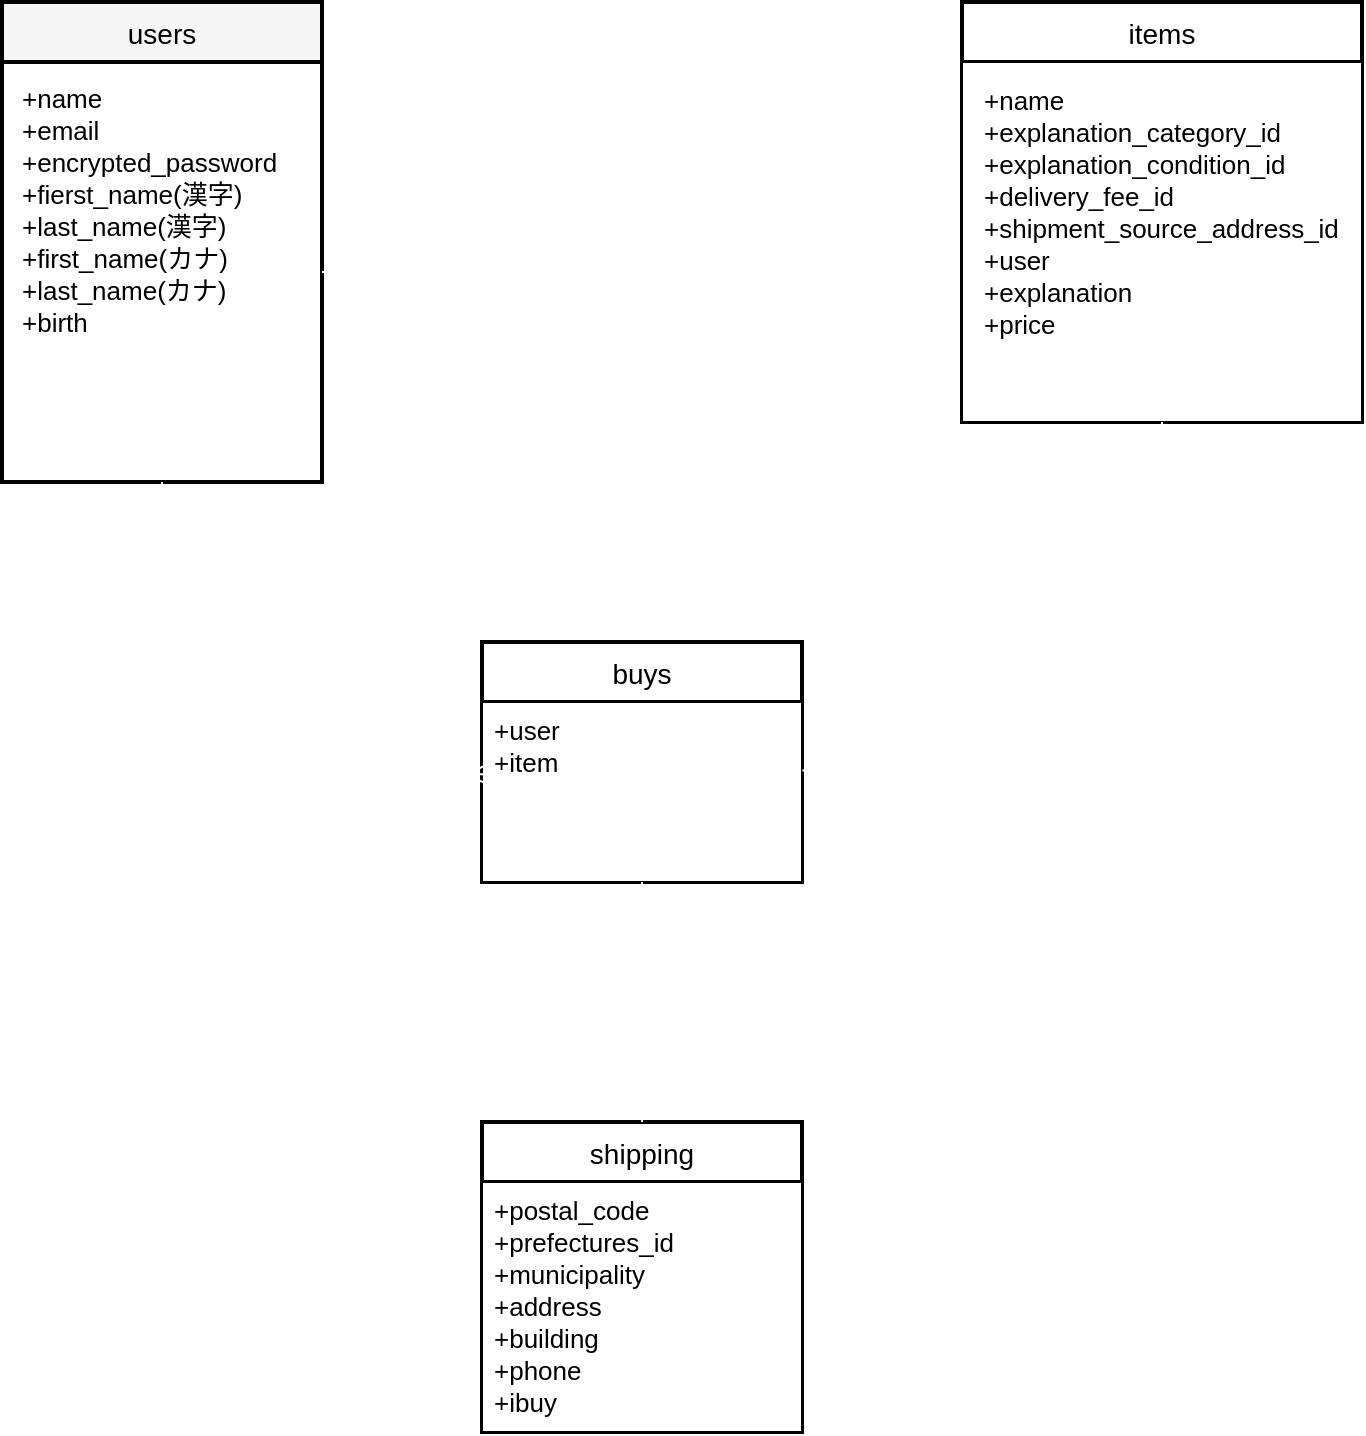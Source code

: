 <mxfile version="13.10.0" type="embed">
    <diagram id="xsvw2nyP2Vh0EumqrQx0" name="ページ1">
        <mxGraphModel dx="922" dy="674" grid="1" gridSize="10" guides="1" tooltips="1" connect="1" arrows="1" fold="1" page="1" pageScale="1" pageWidth="827" pageHeight="1169" math="0" shadow="0">
            <root>
                <mxCell id="0"/>
                <mxCell id="1" parent="0"/>
                <mxCell id="34" value="users" style="swimlane;childLayout=stackLayout;horizontal=1;startSize=30;horizontalStack=0;rounded=0;fontSize=14;fontStyle=0;strokeWidth=2;resizeParent=0;resizeLast=1;shadow=0;dashed=0;align=center;fillColor=#f5f5f5;swimlaneFillColor=#ffffff;fontColor=#000000;strokeColor=#000000;" parent="1" vertex="1">
                    <mxGeometry x="40" y="40" width="160" height="240" as="geometry"/>
                </mxCell>
                <mxCell id="35" value="+name&#10;+email&#10;+encrypted_password&#10;+fierst_name(漢字)&#10;+last_name(漢字)&#10;+first_name(カナ)&#10;+last_name(カナ)&#10;+birth&#10;" style="align=left;strokeColor=none;fillColor=none;spacingLeft=4;fontSize=13;verticalAlign=top;resizable=0;rotatable=0;part=1;spacing=6;fontColor=#000000;labelBorderColor=none;" parent="34" vertex="1">
                    <mxGeometry y="30" width="160" height="210" as="geometry"/>
                </mxCell>
                <mxCell id="36" value="items" style="swimlane;childLayout=stackLayout;horizontal=1;startSize=30;horizontalStack=0;rounded=0;fontSize=14;fontStyle=0;strokeWidth=2;resizeParent=0;resizeLast=1;shadow=0;dashed=0;align=center;fontColor=#000000;labelBackgroundColor=none;fillColor=#FFFFFF;swimlaneFillColor=#FFFFFF;strokeColor=#000000;" parent="1" vertex="1">
                    <mxGeometry x="520" y="40" width="200" height="210" as="geometry"/>
                </mxCell>
                <mxCell id="37" value="+name&#10;+explanation_category_id&#10;+explanation_condition_id&#10;+delivery_fee_id&#10;+shipment_source_address_id&#10;+user&#10;+explanation&#10;+price" style="align=left;spacingLeft=4;fontSize=13;verticalAlign=top;resizable=0;rotatable=0;part=1;spacing=7;fontColor=#000000;fillColor=#FFFFFF;" parent="36" vertex="1">
                    <mxGeometry y="30" width="200" height="180" as="geometry"/>
                </mxCell>
                <mxCell id="38" style="edgeStyle=orthogonalEdgeStyle;rounded=0;orthogonalLoop=1;jettySize=auto;html=1;exitX=1;exitY=0.5;exitDx=0;exitDy=0;startArrow=ERone;startFill=0;startSize=6;endArrow=ERmany;endFill=0;strokeColor=#FFFFFF;" parent="1" source="35" edge="1">
                    <mxGeometry relative="1" as="geometry">
                        <mxPoint x="516" y="175" as="targetPoint"/>
                    </mxGeometry>
                </mxCell>
                <mxCell id="39" value="buys" style="swimlane;childLayout=stackLayout;horizontal=1;startSize=30;horizontalStack=0;rounded=0;fontSize=14;fontStyle=0;strokeWidth=2;resizeParent=0;resizeLast=1;shadow=0;dashed=0;align=center;fillColor=#FFFFFF;fontColor=#000000;strokeColor=#000000;swimlaneFillColor=#ffffff;" parent="1" vertex="1">
                    <mxGeometry x="280" y="360" width="160" height="120" as="geometry"/>
                </mxCell>
                <mxCell id="40" value="+user&#10;+item" style="align=left;spacingLeft=4;fontSize=13;verticalAlign=top;resizable=0;rotatable=0;part=1;fontColor=#000000;fillColor=#FFFFFF;strokeColor=#000000;" parent="39" vertex="1">
                    <mxGeometry y="30" width="160" height="90" as="geometry"/>
                </mxCell>
                <mxCell id="41" style="edgeStyle=orthogonalEdgeStyle;rounded=0;orthogonalLoop=1;jettySize=auto;html=1;exitX=0.5;exitY=1;exitDx=0;exitDy=0;entryX=0.004;entryY=0.402;entryDx=0;entryDy=0;entryPerimeter=0;startArrow=ERone;startFill=0;startSize=6;endArrow=ERmany;endFill=0;strokeWidth=1;strokeColor=#FFFFFF;" parent="1" source="35" target="40" edge="1">
                    <mxGeometry relative="1" as="geometry"/>
                </mxCell>
                <mxCell id="42" style="edgeStyle=orthogonalEdgeStyle;rounded=0;orthogonalLoop=1;jettySize=auto;html=1;exitX=0.5;exitY=1;exitDx=0;exitDy=0;entryX=1.001;entryY=0.38;entryDx=0;entryDy=0;startArrow=ERone;startFill=0;startSize=6;endArrow=ERone;endFill=0;strokeWidth=1;entryPerimeter=0;strokeColor=#FFFFFF;" parent="1" source="37" target="40" edge="1">
                    <mxGeometry relative="1" as="geometry"/>
                </mxCell>
                <mxCell id="43" value="shipping" style="swimlane;childLayout=stackLayout;horizontal=1;startSize=30;horizontalStack=0;rounded=0;fontSize=14;fontStyle=0;strokeWidth=2;resizeParent=0;resizeLast=1;shadow=0;dashed=0;align=center;fillColor=#FFFFFF;fontColor=#000000;swimlaneFillColor=#000000;strokeColor=#000000;" parent="1" vertex="1">
                    <mxGeometry x="280" y="600" width="160" height="155" as="geometry"/>
                </mxCell>
                <mxCell id="44" value="+postal_code&#10;+prefectures_id&#10;+municipality&#10;+address&#10;+building&#10;+phone&#10;+ibuy&#10;" style="align=left;spacingLeft=4;fontSize=13;verticalAlign=top;resizable=0;rotatable=0;part=1;fillColor=#FFFFFF;fontColor=#000000;strokeColor=#000000;" parent="43" vertex="1">
                    <mxGeometry y="30" width="160" height="125" as="geometry"/>
                </mxCell>
                <mxCell id="45" style="edgeStyle=orthogonalEdgeStyle;rounded=0;orthogonalLoop=1;jettySize=auto;html=1;exitX=0.5;exitY=1;exitDx=0;exitDy=0;entryX=0.5;entryY=0;entryDx=0;entryDy=0;startArrow=ERone;startFill=0;startSize=6;endArrow=ERone;endFill=0;strokeWidth=1;strokeColor=#FFFFFF;" parent="1" source="40" target="43" edge="1">
                    <mxGeometry relative="1" as="geometry"/>
                </mxCell>
            </root>
        </mxGraphModel>
    </diagram>
</mxfile>
